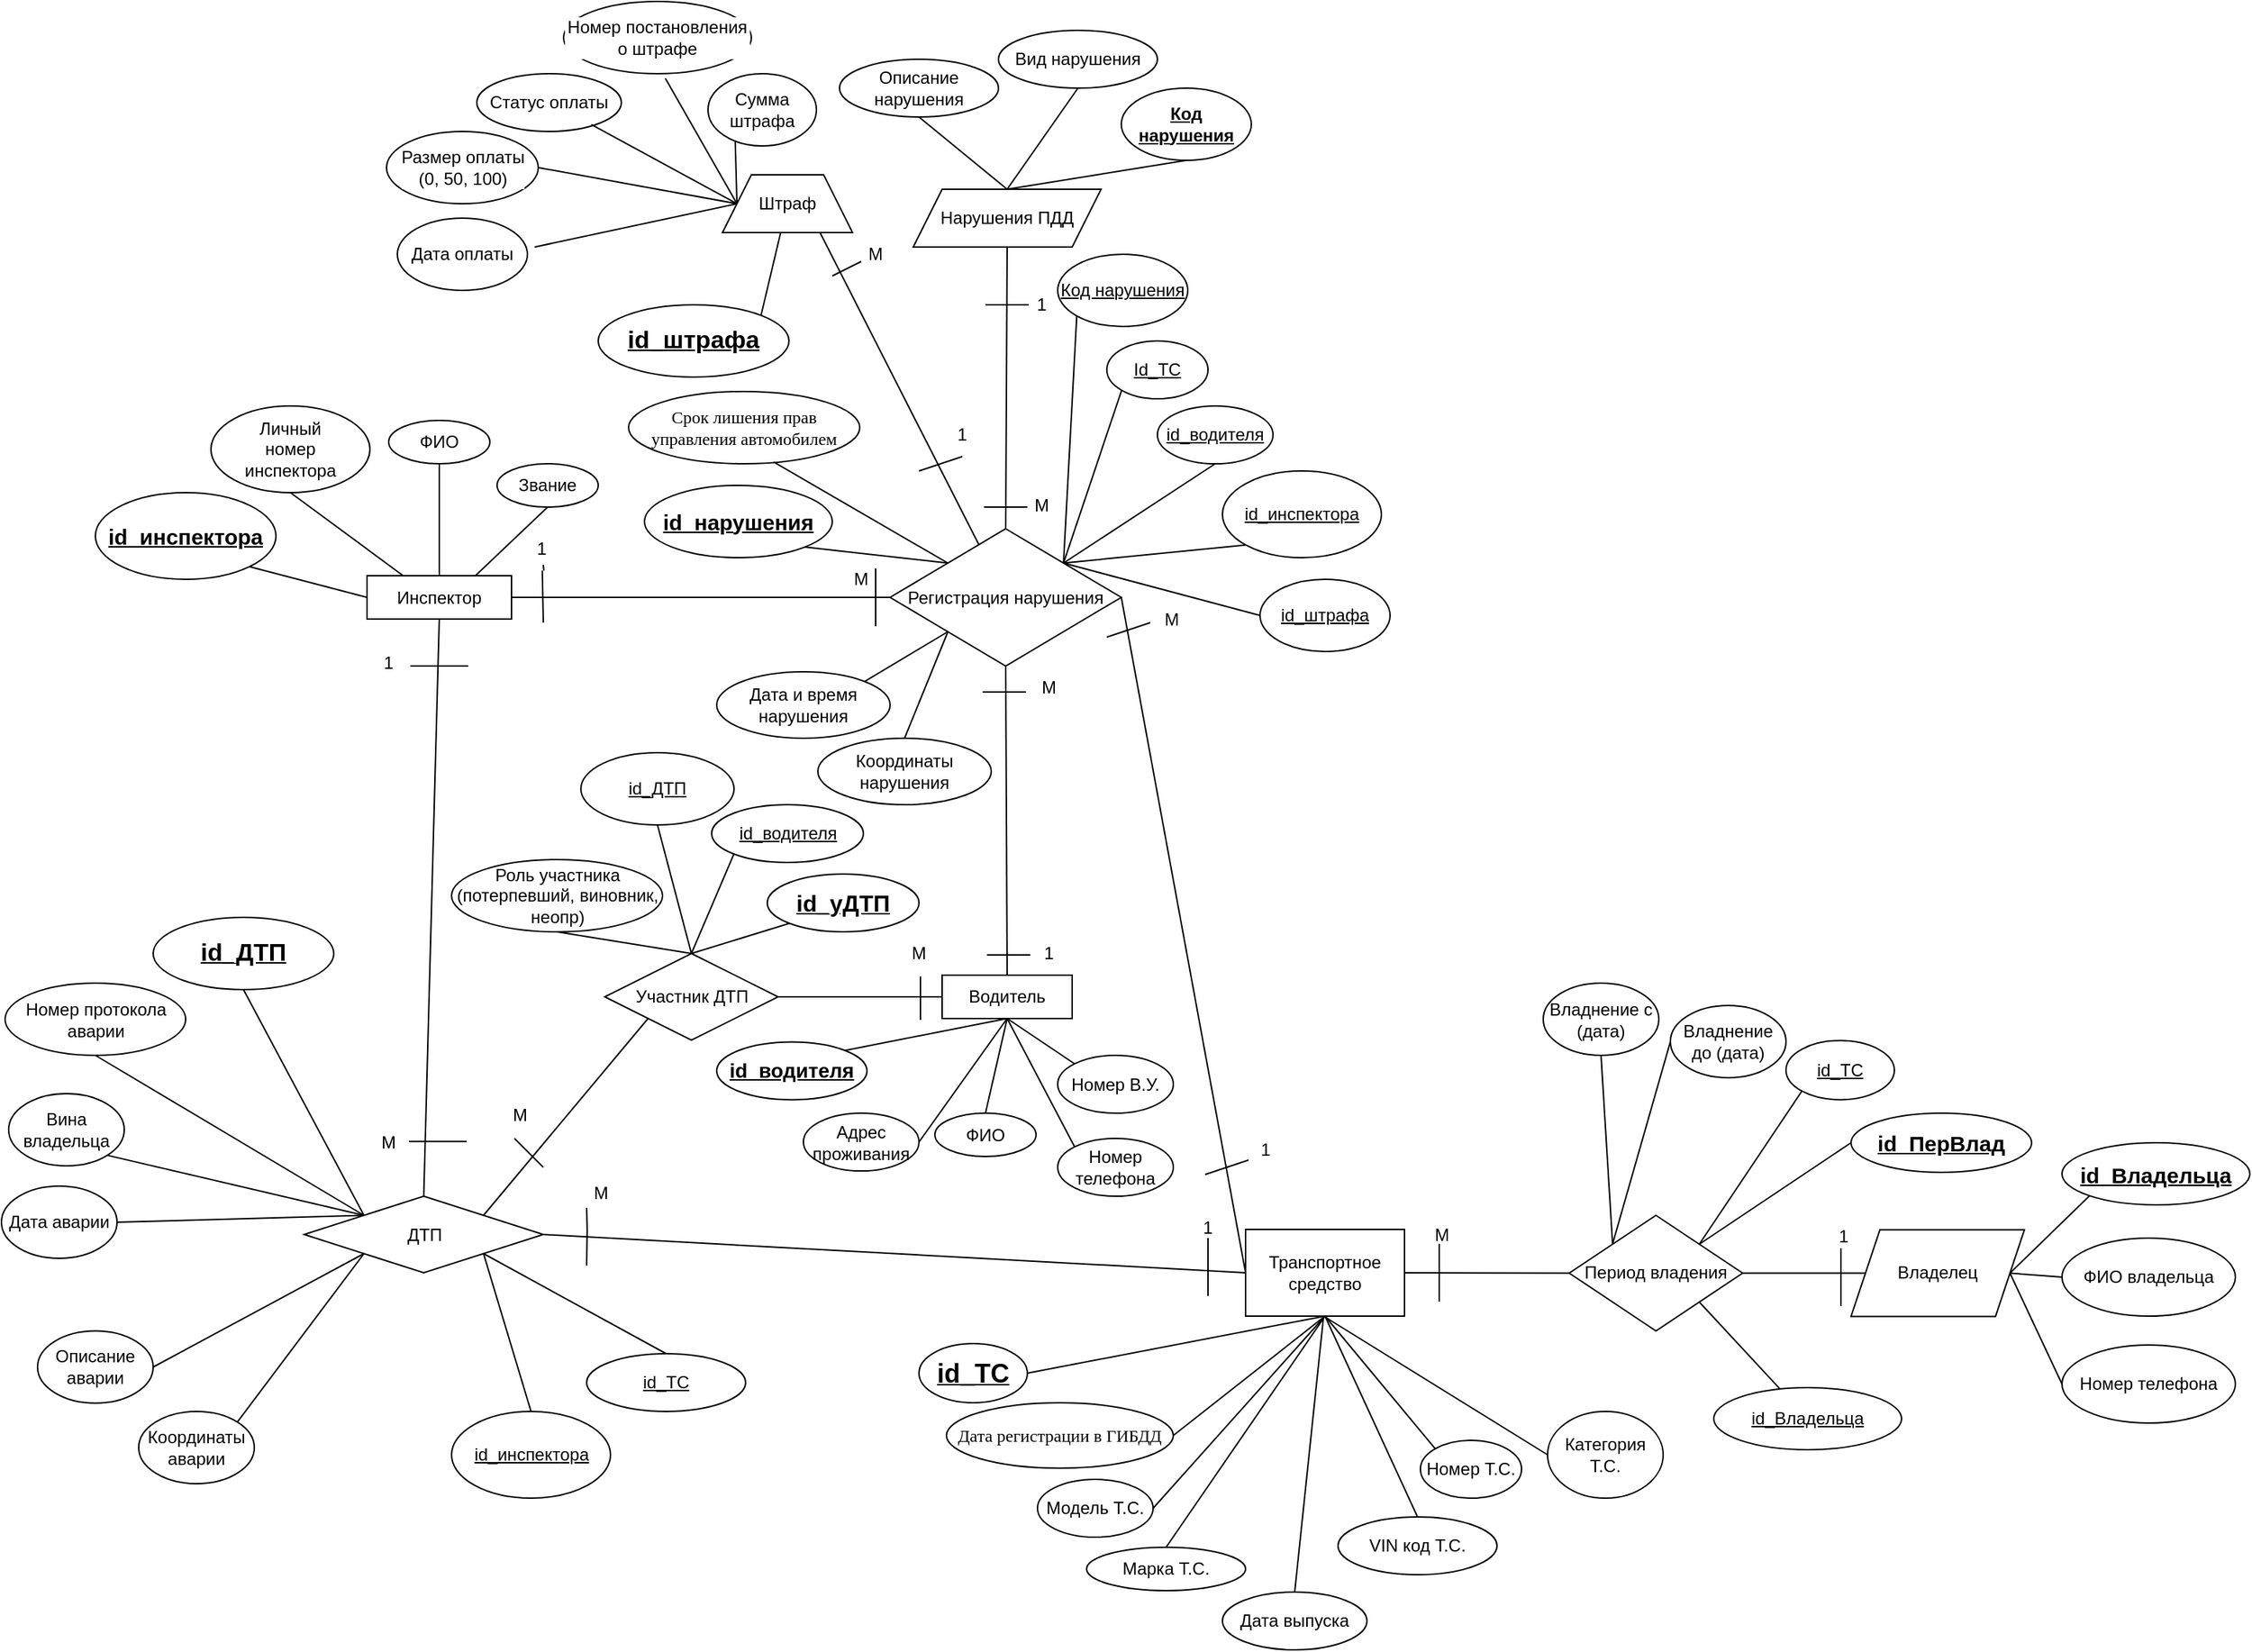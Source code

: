 <mxfile version="24.8.3">
  <diagram name="Страница — 1" id="uybRoan9pvtPxitQQdLI">
    <mxGraphModel dx="2293" dy="2007" grid="1" gridSize="10" guides="1" tooltips="1" connect="1" arrows="0" fold="1" page="1" pageScale="1" pageWidth="827" pageHeight="1169" math="0" shadow="0">
      <root>
        <mxCell id="0" />
        <mxCell id="1" parent="0" />
        <mxCell id="2xZ_PK04om7FWo83Txfk-1" value="Инспектор" style="rounded=0;whiteSpace=wrap;html=1;" parent="1" vertex="1">
          <mxGeometry x="-442" y="127.5" width="100" height="30" as="geometry" />
        </mxCell>
        <mxCell id="2xZ_PK04om7FWo83Txfk-3" value="Водитель" style="rounded=0;whiteSpace=wrap;html=1;" parent="1" vertex="1">
          <mxGeometry x="-44" y="404" width="90" height="30" as="geometry" />
        </mxCell>
        <mxCell id="2xZ_PK04om7FWo83Txfk-4" value="ФИО" style="ellipse;whiteSpace=wrap;html=1;" parent="1" vertex="1">
          <mxGeometry x="-49" y="499.5" width="70" height="30" as="geometry" />
        </mxCell>
        <mxCell id="2xZ_PK04om7FWo83Txfk-9" value="" style="endArrow=none;html=1;rounded=0;exitX=0.5;exitY=1;exitDx=0;exitDy=0;entryX=0.5;entryY=0;entryDx=0;entryDy=0;" parent="1" source="2xZ_PK04om7FWo83Txfk-3" target="2xZ_PK04om7FWo83Txfk-4" edge="1">
          <mxGeometry width="50" height="50" relative="1" as="geometry">
            <mxPoint x="326" y="796.5" as="sourcePoint" />
            <mxPoint x="-14" y="564" as="targetPoint" />
          </mxGeometry>
        </mxCell>
        <mxCell id="2xZ_PK04om7FWo83Txfk-10" value="Номер В.У." style="ellipse;whiteSpace=wrap;html=1;fontStyle=0" parent="1" vertex="1">
          <mxGeometry x="36" y="459.5" width="80" height="40" as="geometry" />
        </mxCell>
        <mxCell id="2xZ_PK04om7FWo83Txfk-11" value="" style="endArrow=none;html=1;rounded=0;entryX=0;entryY=0;entryDx=0;entryDy=0;" parent="1" target="2xZ_PK04om7FWo83Txfk-10" edge="1">
          <mxGeometry width="50" height="50" relative="1" as="geometry">
            <mxPoint x="1" y="434" as="sourcePoint" />
            <mxPoint x="396" y="766.5" as="targetPoint" />
          </mxGeometry>
        </mxCell>
        <mxCell id="2xZ_PK04om7FWo83Txfk-12" value="Номер телефона" style="ellipse;whiteSpace=wrap;html=1;" parent="1" vertex="1">
          <mxGeometry x="36" y="517" width="80" height="40" as="geometry" />
        </mxCell>
        <mxCell id="2xZ_PK04om7FWo83Txfk-13" value="" style="endArrow=none;html=1;rounded=0;entryX=0;entryY=0;entryDx=0;entryDy=0;exitX=0.5;exitY=1;exitDx=0;exitDy=0;" parent="1" source="2xZ_PK04om7FWo83Txfk-3" target="2xZ_PK04om7FWo83Txfk-12" edge="1">
          <mxGeometry width="50" height="50" relative="1" as="geometry">
            <mxPoint x="346" y="816.5" as="sourcePoint" />
            <mxPoint x="396" y="766.5" as="targetPoint" />
          </mxGeometry>
        </mxCell>
        <mxCell id="2xZ_PK04om7FWo83Txfk-15" value="Адрес проживания" style="ellipse;whiteSpace=wrap;html=1;" parent="1" vertex="1">
          <mxGeometry x="-140" y="499.5" width="80" height="40" as="geometry" />
        </mxCell>
        <mxCell id="2xZ_PK04om7FWo83Txfk-17" value="" style="endArrow=none;html=1;rounded=0;exitX=1;exitY=0.5;exitDx=0;exitDy=0;entryX=0.5;entryY=1;entryDx=0;entryDy=0;" parent="1" source="2xZ_PK04om7FWo83Txfk-15" target="2xZ_PK04om7FWo83Txfk-3" edge="1">
          <mxGeometry width="50" height="50" relative="1" as="geometry">
            <mxPoint x="216" y="686.5" as="sourcePoint" />
            <mxPoint x="256" y="636.5" as="targetPoint" />
          </mxGeometry>
        </mxCell>
        <mxCell id="2xZ_PK04om7FWo83Txfk-18" value="Нарушения ПДД" style="shape=parallelogram;perimeter=parallelogramPerimeter;whiteSpace=wrap;html=1;fixedSize=1;" parent="1" vertex="1">
          <mxGeometry x="-64" y="-140" width="130" height="40" as="geometry" />
        </mxCell>
        <mxCell id="2xZ_PK04om7FWo83Txfk-20" value="&lt;span&gt;Личный&lt;/span&gt;&lt;div&gt;&lt;span&gt;номер&lt;/span&gt;&lt;/div&gt;&lt;div&gt;&lt;span&gt;инспектора&lt;/span&gt;&lt;/div&gt;" style="ellipse;whiteSpace=wrap;html=1;fontStyle=0" parent="1" vertex="1">
          <mxGeometry x="-550" y="10" width="110" height="60" as="geometry" />
        </mxCell>
        <mxCell id="2xZ_PK04om7FWo83Txfk-21" value="" style="endArrow=none;html=1;rounded=0;entryX=0.5;entryY=1;entryDx=0;entryDy=0;exitX=0.25;exitY=0;exitDx=0;exitDy=0;" parent="1" source="2xZ_PK04om7FWo83Txfk-1" target="2xZ_PK04om7FWo83Txfk-20" edge="1">
          <mxGeometry width="50" height="50" relative="1" as="geometry">
            <mxPoint x="-1032" y="140" as="sourcePoint" />
            <mxPoint x="-982" y="90" as="targetPoint" />
          </mxGeometry>
        </mxCell>
        <mxCell id="2xZ_PK04om7FWo83Txfk-24" value="Транспортное&lt;div&gt;средство&lt;/div&gt;" style="rounded=0;whiteSpace=wrap;html=1;" parent="1" vertex="1">
          <mxGeometry x="166" y="580" width="110" height="60" as="geometry" />
        </mxCell>
        <mxCell id="2xZ_PK04om7FWo83Txfk-30" value="Номер Т.С." style="ellipse;whiteSpace=wrap;html=1;fontStyle=0" parent="1" vertex="1">
          <mxGeometry x="287" y="726" width="70" height="40" as="geometry" />
        </mxCell>
        <mxCell id="2xZ_PK04om7FWo83Txfk-32" value="Модель Т.С." style="ellipse;whiteSpace=wrap;html=1;" parent="1" vertex="1">
          <mxGeometry x="22" y="753" width="80" height="40" as="geometry" />
        </mxCell>
        <mxCell id="2xZ_PK04om7FWo83Txfk-34" value="" style="endArrow=none;html=1;rounded=0;exitX=0.5;exitY=1;exitDx=0;exitDy=0;entryX=0;entryY=0;entryDx=0;entryDy=0;" parent="1" source="2xZ_PK04om7FWo83Txfk-24" target="2xZ_PK04om7FWo83Txfk-30" edge="1">
          <mxGeometry width="50" height="50" relative="1" as="geometry">
            <mxPoint x="397" y="686" as="sourcePoint" />
            <mxPoint x="447" y="636" as="targetPoint" />
          </mxGeometry>
        </mxCell>
        <mxCell id="2xZ_PK04om7FWo83Txfk-41" value="Дата выпуска" style="ellipse;whiteSpace=wrap;html=1;" parent="1" vertex="1">
          <mxGeometry x="150" y="831" width="100" height="40" as="geometry" />
        </mxCell>
        <mxCell id="DVrpvTOk0jTV4oM5Se0g-2" value="&lt;div&gt;&lt;span id=&quot;docs-internal-guid-81faf70e-7fff-be24-3cce-21bf5d25a622&quot; style=&quot;background-color: initial;&quot;&gt;&lt;span style=&quot;font-family: &amp;quot;Times New Roman&amp;quot;, serif; background-color: transparent; font-variant-numeric: normal; font-variant-east-asian: normal; font-variant-alternates: normal; font-variant-position: normal; vertical-align: baseline; white-space-collapse: preserve;&quot;&gt;Дата регистрации в ГИБДД&lt;/span&gt;&lt;/span&gt;&lt;br&gt;&lt;/div&gt;" style="ellipse;whiteSpace=wrap;html=1;fontColor=#000000;fontSize=12;verticalAlign=middle;align=center;" parent="1" vertex="1">
          <mxGeometry x="-41" y="700" width="157" height="45.25" as="geometry" />
        </mxCell>
        <mxCell id="DVrpvTOk0jTV4oM5Se0g-3" value="" style="endArrow=none;html=1;rounded=0;exitX=1;exitY=0.5;exitDx=0;exitDy=0;entryX=0.5;entryY=1;entryDx=0;entryDy=0;" parent="1" source="DVrpvTOk0jTV4oM5Se0g-2" target="2xZ_PK04om7FWo83Txfk-24" edge="1">
          <mxGeometry width="50" height="50" relative="1" as="geometry">
            <mxPoint x="127" y="701" as="sourcePoint" />
            <mxPoint x="317" y="646" as="targetPoint" />
            <Array as="points" />
          </mxGeometry>
        </mxCell>
        <mxCell id="DVrpvTOk0jTV4oM5Se0g-5" value="&lt;b style=&quot;font-weight: normal; font-size: 12px;&quot; id=&quot;docs-internal-guid-deb80641-7fff-4cc3-0323-eca9b664dfb7&quot;&gt;&lt;span style=&quot;font-size: 12px; font-family: &amp;quot;Times New Roman&amp;quot;, serif; background-color: transparent; font-weight: 400; font-style: normal; font-variant: normal; text-decoration: none; vertical-align: baseline; white-space: pre-wrap;&quot;&gt;Срок лишения прав управления автомобилем&lt;/span&gt;&lt;/b&gt;" style="ellipse;whiteSpace=wrap;html=1;fontColor=default;verticalAlign=middle;fontSize=12;" parent="1" vertex="1">
          <mxGeometry x="-261" width="160" height="50" as="geometry" />
        </mxCell>
        <mxCell id="DVrpvTOk0jTV4oM5Se0g-6" value="" style="endArrow=none;html=1;rounded=0;exitX=0;exitY=0;exitDx=0;exitDy=0;entryX=0.628;entryY=0.977;entryDx=0;entryDy=0;entryPerimeter=0;" parent="1" source="DVrpvTOk0jTV4oM5Se0g-7" target="DVrpvTOk0jTV4oM5Se0g-5" edge="1">
          <mxGeometry width="50" height="50" relative="1" as="geometry">
            <mxPoint x="270" y="180" as="sourcePoint" />
            <mxPoint x="320" y="130" as="targetPoint" />
          </mxGeometry>
        </mxCell>
        <mxCell id="DVrpvTOk0jTV4oM5Se0g-7" value="Регистрация нарушения" style="rhombus;whiteSpace=wrap;html=1;" parent="1" vertex="1">
          <mxGeometry x="-80" y="95" width="160" height="95" as="geometry" />
        </mxCell>
        <mxCell id="DVrpvTOk0jTV4oM5Se0g-9" value="" style="endArrow=none;html=1;rounded=0;entryX=0;entryY=0.5;entryDx=0;entryDy=0;" parent="1" target="DVrpvTOk0jTV4oM5Se0g-10" edge="1">
          <mxGeometry width="50" height="50" relative="1" as="geometry">
            <mxPoint x="220" y="640" as="sourcePoint" />
            <mxPoint x="347.692" y="700.446" as="targetPoint" />
          </mxGeometry>
        </mxCell>
        <mxCell id="DVrpvTOk0jTV4oM5Se0g-10" value="Категория Т.С." style="ellipse;whiteSpace=wrap;html=1;" parent="1" vertex="1">
          <mxGeometry x="375" y="706" width="80" height="60" as="geometry" />
        </mxCell>
        <mxCell id="DVrpvTOk0jTV4oM5Se0g-13" value="VIN код Т.С." style="ellipse;whiteSpace=wrap;html=1;fontStyle=0" parent="1" vertex="1">
          <mxGeometry x="230" y="779" width="110" height="40" as="geometry" />
        </mxCell>
        <mxCell id="DVrpvTOk0jTV4oM5Se0g-15" value="Марка Т.С." style="ellipse;whiteSpace=wrap;html=1;" parent="1" vertex="1">
          <mxGeometry x="56" y="800" width="110" height="30" as="geometry" />
        </mxCell>
        <mxCell id="DVrpvTOk0jTV4oM5Se0g-18" value="" style="endArrow=none;html=1;rounded=0;exitX=0.5;exitY=0;exitDx=0;exitDy=0;entryX=0.5;entryY=1;entryDx=0;entryDy=0;" parent="1" source="DVrpvTOk0jTV4oM5Se0g-13" target="2xZ_PK04om7FWo83Txfk-24" edge="1">
          <mxGeometry width="50" height="50" relative="1" as="geometry">
            <mxPoint x="307" y="856" as="sourcePoint" />
            <mxPoint x="357" y="806" as="targetPoint" />
          </mxGeometry>
        </mxCell>
        <mxCell id="DVrpvTOk0jTV4oM5Se0g-21" value="Код нарушения" style="ellipse;whiteSpace=wrap;html=1;fontStyle=5" parent="1" vertex="1">
          <mxGeometry x="80" y="-210" width="90" height="50" as="geometry" />
        </mxCell>
        <mxCell id="DVrpvTOk0jTV4oM5Se0g-22" value="Вид нарушения" style="ellipse;whiteSpace=wrap;html=1;" parent="1" vertex="1">
          <mxGeometry x="-5" y="-250" width="110" height="40" as="geometry" />
        </mxCell>
        <mxCell id="DVrpvTOk0jTV4oM5Se0g-23" value="" style="endArrow=none;html=1;rounded=0;exitX=0.5;exitY=0;exitDx=0;exitDy=0;entryX=0.5;entryY=1;entryDx=0;entryDy=0;" parent="1" source="2xZ_PK04om7FWo83Txfk-18" target="DVrpvTOk0jTV4oM5Se0g-22" edge="1">
          <mxGeometry width="50" height="50" relative="1" as="geometry">
            <mxPoint x="-130" y="140" as="sourcePoint" />
            <mxPoint x="-80" y="90" as="targetPoint" />
          </mxGeometry>
        </mxCell>
        <mxCell id="DVrpvTOk0jTV4oM5Se0g-24" value="" style="endArrow=none;html=1;rounded=0;exitX=0.5;exitY=1;exitDx=0;exitDy=0;entryX=0.5;entryY=0;entryDx=0;entryDy=0;" parent="1" source="DVrpvTOk0jTV4oM5Se0g-21" target="2xZ_PK04om7FWo83Txfk-18" edge="1">
          <mxGeometry width="50" height="50" relative="1" as="geometry">
            <mxPoint x="-130" y="140" as="sourcePoint" />
            <mxPoint x="-80" y="90" as="targetPoint" />
          </mxGeometry>
        </mxCell>
        <mxCell id="DVrpvTOk0jTV4oM5Se0g-27" value="&lt;span&gt;Дата и время нарушения&lt;/span&gt;" style="ellipse;whiteSpace=wrap;html=1;fontStyle=0" parent="1" vertex="1">
          <mxGeometry x="-200" y="194" width="120" height="46" as="geometry" />
        </mxCell>
        <mxCell id="DVrpvTOk0jTV4oM5Se0g-28" value="" style="endArrow=none;html=1;rounded=0;exitX=1;exitY=0;exitDx=0;exitDy=0;entryX=0;entryY=1;entryDx=0;entryDy=0;" parent="1" source="DVrpvTOk0jTV4oM5Se0g-27" target="DVrpvTOk0jTV4oM5Se0g-7" edge="1">
          <mxGeometry width="50" height="50" relative="1" as="geometry">
            <mxPoint x="10" y="200" as="sourcePoint" />
            <mxPoint x="60" y="150" as="targetPoint" />
          </mxGeometry>
        </mxCell>
        <mxCell id="DVrpvTOk0jTV4oM5Se0g-29" value="Координаты нарушения" style="ellipse;whiteSpace=wrap;html=1;" parent="1" vertex="1">
          <mxGeometry x="-130" y="240" width="120" height="46" as="geometry" />
        </mxCell>
        <mxCell id="DVrpvTOk0jTV4oM5Se0g-30" value="" style="endArrow=none;html=1;rounded=0;exitX=0.5;exitY=0;exitDx=0;exitDy=0;entryX=0;entryY=1;entryDx=0;entryDy=0;" parent="1" source="DVrpvTOk0jTV4oM5Se0g-29" target="DVrpvTOk0jTV4oM5Se0g-7" edge="1">
          <mxGeometry width="50" height="50" relative="1" as="geometry">
            <mxPoint x="10" y="210" as="sourcePoint" />
            <mxPoint x="60" y="160" as="targetPoint" />
          </mxGeometry>
        </mxCell>
        <mxCell id="DVrpvTOk0jTV4oM5Se0g-31" value="id_водителя" style="ellipse;whiteSpace=wrap;html=1;fontStyle=4" parent="1" vertex="1">
          <mxGeometry x="105" y="10" width="80" height="40" as="geometry" />
        </mxCell>
        <mxCell id="DVrpvTOk0jTV4oM5Se0g-32" value="" style="endArrow=none;html=1;rounded=0;entryX=0.5;entryY=1;entryDx=0;entryDy=0;exitX=1;exitY=0;exitDx=0;exitDy=0;" parent="1" source="DVrpvTOk0jTV4oM5Se0g-7" target="DVrpvTOk0jTV4oM5Se0g-31" edge="1">
          <mxGeometry width="50" height="50" relative="1" as="geometry">
            <mxPoint y="190" as="sourcePoint" />
            <mxPoint x="50" y="140" as="targetPoint" />
          </mxGeometry>
        </mxCell>
        <mxCell id="DVrpvTOk0jTV4oM5Se0g-33" value="id_нарушения" style="ellipse;whiteSpace=wrap;html=1;fontStyle=5;horizontal=1;strokeColor=default;fontSize=15;" parent="1" vertex="1">
          <mxGeometry x="-250" y="65" width="130" height="50" as="geometry" />
        </mxCell>
        <mxCell id="DVrpvTOk0jTV4oM5Se0g-34" value="" style="endArrow=none;html=1;rounded=0;exitX=1;exitY=1;exitDx=0;exitDy=0;entryX=0;entryY=0;entryDx=0;entryDy=0;" parent="1" source="DVrpvTOk0jTV4oM5Se0g-33" target="DVrpvTOk0jTV4oM5Se0g-7" edge="1">
          <mxGeometry width="50" height="50" relative="1" as="geometry">
            <mxPoint x="-100" y="180" as="sourcePoint" />
            <mxPoint x="-50" y="130" as="targetPoint" />
          </mxGeometry>
        </mxCell>
        <mxCell id="DVrpvTOk0jTV4oM5Se0g-36" value="" style="endArrow=none;html=1;rounded=0;entryX=0.5;entryY=1;entryDx=0;entryDy=0;exitX=0.5;exitY=0;exitDx=0;exitDy=0;" parent="1" source="DVrpvTOk0jTV4oM5Se0g-7" target="2xZ_PK04om7FWo83Txfk-18" edge="1">
          <mxGeometry width="50" height="50" relative="1" as="geometry">
            <mxPoint x="70" y="20" as="sourcePoint" />
            <mxPoint y="-130" as="targetPoint" />
          </mxGeometry>
        </mxCell>
        <mxCell id="DVrpvTOk0jTV4oM5Se0g-37" value="Размер оплаты&lt;div&gt;(0, 50, 100)&lt;/div&gt;" style="ellipse;whiteSpace=wrap;html=1;labelBackgroundColor=#FFFFFF;" parent="1" vertex="1">
          <mxGeometry x="-428.5" y="-180" width="105" height="50" as="geometry" />
        </mxCell>
        <mxCell id="DVrpvTOk0jTV4oM5Se0g-39" value="Статус оплаты" style="ellipse;whiteSpace=wrap;html=1;labelBackgroundColor=#FFFFFF;" parent="1" vertex="1">
          <mxGeometry x="-366" y="-220" width="100" height="40" as="geometry" />
        </mxCell>
        <mxCell id="DVrpvTOk0jTV4oM5Se0g-41" value="Дата оплаты" style="ellipse;whiteSpace=wrap;html=1;fontStyle=0;labelBackgroundColor=#FFFFFF;" parent="1" vertex="1">
          <mxGeometry x="-421" y="-120" width="90" height="50" as="geometry" />
        </mxCell>
        <mxCell id="DVrpvTOk0jTV4oM5Se0g-43" value="Номер постановления о штрафе" style="ellipse;whiteSpace=wrap;html=1;fontStyle=0;labelBackgroundColor=#FFFFFF;" parent="1" vertex="1">
          <mxGeometry x="-306" y="-270" width="130" height="50" as="geometry" />
        </mxCell>
        <mxCell id="DVrpvTOk0jTV4oM5Se0g-53" value="&lt;u&gt;id_инспектора&lt;/u&gt;" style="ellipse;whiteSpace=wrap;html=1;" parent="1" vertex="1">
          <mxGeometry x="150" y="55" width="110" height="60" as="geometry" />
        </mxCell>
        <mxCell id="DVrpvTOk0jTV4oM5Se0g-54" value="" style="endArrow=none;html=1;rounded=0;entryX=0;entryY=1;entryDx=0;entryDy=0;exitX=1;exitY=0;exitDx=0;exitDy=0;" parent="1" source="DVrpvTOk0jTV4oM5Se0g-7" target="DVrpvTOk0jTV4oM5Se0g-53" edge="1">
          <mxGeometry width="50" height="50" relative="1" as="geometry">
            <mxPoint x="-70" y="190" as="sourcePoint" />
            <mxPoint x="-20" y="140" as="targetPoint" />
          </mxGeometry>
        </mxCell>
        <mxCell id="DVrpvTOk0jTV4oM5Se0g-55" value="Id_ТС" style="ellipse;whiteSpace=wrap;html=1;fontStyle=4" parent="1" vertex="1">
          <mxGeometry x="70" y="-35" width="70" height="40" as="geometry" />
        </mxCell>
        <mxCell id="DVrpvTOk0jTV4oM5Se0g-56" value="" style="endArrow=none;html=1;rounded=0;entryX=0;entryY=1;entryDx=0;entryDy=0;exitX=1;exitY=0;exitDx=0;exitDy=0;" parent="1" source="DVrpvTOk0jTV4oM5Se0g-7" target="DVrpvTOk0jTV4oM5Se0g-55" edge="1">
          <mxGeometry width="50" height="50" relative="1" as="geometry">
            <mxPoint x="40" y="120" as="sourcePoint" />
            <mxPoint x="90" y="110" as="targetPoint" />
          </mxGeometry>
        </mxCell>
        <mxCell id="DVrpvTOk0jTV4oM5Se0g-57" value="" style="endArrow=none;html=1;rounded=0;exitX=1;exitY=0.5;exitDx=0;exitDy=0;entryX=0;entryY=0.5;entryDx=0;entryDy=0;" parent="1" source="2xZ_PK04om7FWo83Txfk-1" target="DVrpvTOk0jTV4oM5Se0g-7" edge="1">
          <mxGeometry width="50" height="50" relative="1" as="geometry">
            <mxPoint x="40" y="160" as="sourcePoint" />
            <mxPoint x="90" y="110" as="targetPoint" />
          </mxGeometry>
        </mxCell>
        <mxCell id="DVrpvTOk0jTV4oM5Se0g-58" value="ФИО" style="ellipse;whiteSpace=wrap;html=1;" parent="1" vertex="1">
          <mxGeometry x="-427" y="20" width="70" height="30" as="geometry" />
        </mxCell>
        <mxCell id="DVrpvTOk0jTV4oM5Se0g-59" value="Звание" style="ellipse;whiteSpace=wrap;html=1;" parent="1" vertex="1">
          <mxGeometry x="-352" y="50" width="70" height="30" as="geometry" />
        </mxCell>
        <mxCell id="DVrpvTOk0jTV4oM5Se0g-60" value="" style="endArrow=none;html=1;rounded=0;exitX=0.5;exitY=0;exitDx=0;exitDy=0;entryX=0.5;entryY=1;entryDx=0;entryDy=0;" parent="1" source="2xZ_PK04om7FWo83Txfk-1" target="DVrpvTOk0jTV4oM5Se0g-58" edge="1">
          <mxGeometry width="50" height="50" relative="1" as="geometry">
            <mxPoint x="-162" y="150" as="sourcePoint" />
            <mxPoint x="-112" y="100" as="targetPoint" />
          </mxGeometry>
        </mxCell>
        <mxCell id="DVrpvTOk0jTV4oM5Se0g-61" value="" style="endArrow=none;html=1;rounded=0;exitX=0.75;exitY=0;exitDx=0;exitDy=0;entryX=0.5;entryY=1;entryDx=0;entryDy=0;" parent="1" source="2xZ_PK04om7FWo83Txfk-1" target="DVrpvTOk0jTV4oM5Se0g-59" edge="1">
          <mxGeometry width="50" height="50" relative="1" as="geometry">
            <mxPoint x="-162" y="150" as="sourcePoint" />
            <mxPoint x="-112" y="100" as="targetPoint" />
          </mxGeometry>
        </mxCell>
        <mxCell id="DVrpvTOk0jTV4oM5Se0g-62" value="Штраф" style="shape=trapezoid;perimeter=trapezoidPerimeter;whiteSpace=wrap;html=1;fixedSize=1;labelBackgroundColor=#FFFFFF;" parent="1" vertex="1">
          <mxGeometry x="-196" y="-150" width="90" height="40" as="geometry" />
        </mxCell>
        <mxCell id="DVrpvTOk0jTV4oM5Se0g-71" value="" style="endArrow=none;html=1;rounded=0;exitX=1;exitY=0.5;exitDx=0;exitDy=0;entryX=0;entryY=0.5;entryDx=0;entryDy=0;" parent="1" source="2xZ_PK04om7FWo83Txfk-24" target="QKv4T_avrwwknt7Am-L7-1" edge="1">
          <mxGeometry width="50" height="50" relative="1" as="geometry">
            <mxPoint x="-33" y="697" as="sourcePoint" />
            <mxPoint x="340" y="610" as="targetPoint" />
          </mxGeometry>
        </mxCell>
        <mxCell id="DVrpvTOk0jTV4oM5Se0g-72" value="Владелец" style="shape=parallelogram;perimeter=parallelogramPerimeter;whiteSpace=wrap;html=1;fixedSize=1;" parent="1" vertex="1">
          <mxGeometry x="585" y="580.25" width="120" height="60" as="geometry" />
        </mxCell>
        <mxCell id="DVrpvTOk0jTV4oM5Se0g-73" value="" style="endArrow=none;html=1;rounded=0;exitX=1;exitY=0.5;exitDx=0;exitDy=0;entryX=0;entryY=0.5;entryDx=0;entryDy=0;" parent="1" source="DVrpvTOk0jTV4oM5Se0g-7" target="2xZ_PK04om7FWo83Txfk-24" edge="1">
          <mxGeometry width="50" height="50" relative="1" as="geometry">
            <mxPoint x="340" y="230" as="sourcePoint" />
            <mxPoint x="390" y="180" as="targetPoint" />
          </mxGeometry>
        </mxCell>
        <mxCell id="DVrpvTOk0jTV4oM5Se0g-75" value="Сумма штрафа" style="ellipse;whiteSpace=wrap;html=1;" parent="1" vertex="1">
          <mxGeometry x="-206" y="-220" width="75" height="50" as="geometry" />
        </mxCell>
        <mxCell id="DVrpvTOk0jTV4oM5Se0g-83" value="ДТП" style="rhombus;whiteSpace=wrap;html=1;" parent="1" vertex="1">
          <mxGeometry x="-485.5" y="557" width="165.5" height="53" as="geometry" />
        </mxCell>
        <mxCell id="DVrpvTOk0jTV4oM5Se0g-84" value="Координаты аварии" style="ellipse;whiteSpace=wrap;html=1;" parent="1" vertex="1">
          <mxGeometry x="-600" y="706" width="80" height="50" as="geometry" />
        </mxCell>
        <mxCell id="DVrpvTOk0jTV4oM5Se0g-85" value="Дата аварии" style="ellipse;whiteSpace=wrap;html=1;" parent="1" vertex="1">
          <mxGeometry x="-695" y="550" width="80" height="50" as="geometry" />
        </mxCell>
        <mxCell id="DVrpvTOk0jTV4oM5Se0g-86" value="Вина владельца" style="ellipse;whiteSpace=wrap;html=1;" parent="1" vertex="1">
          <mxGeometry x="-690" y="486" width="80" height="50" as="geometry" />
        </mxCell>
        <mxCell id="DVrpvTOk0jTV4oM5Se0g-88" value="Описание аварии" style="ellipse;whiteSpace=wrap;html=1;" parent="1" vertex="1">
          <mxGeometry x="-670" y="650.25" width="80" height="50" as="geometry" />
        </mxCell>
        <mxCell id="DVrpvTOk0jTV4oM5Se0g-92" value="" style="endArrow=none;html=1;rounded=0;exitX=0.5;exitY=1;exitDx=0;exitDy=0;entryX=0.5;entryY=0;entryDx=0;entryDy=0;" parent="1" source="DVrpvTOk0jTV4oM5Se0g-7" target="2xZ_PK04om7FWo83Txfk-3" edge="1">
          <mxGeometry width="50" height="50" relative="1" as="geometry">
            <mxPoint y="170" as="sourcePoint" />
            <mxPoint y="310" as="targetPoint" />
          </mxGeometry>
        </mxCell>
        <mxCell id="DVrpvTOk0jTV4oM5Se0g-93" value="" style="endArrow=none;html=1;rounded=0;exitX=0.75;exitY=1;exitDx=0;exitDy=0;" parent="1" source="DVrpvTOk0jTV4oM5Se0g-62" target="DVrpvTOk0jTV4oM5Se0g-7" edge="1">
          <mxGeometry width="50" height="50" relative="1" as="geometry">
            <mxPoint x="-130" y="-60" as="sourcePoint" />
            <mxPoint x="-80" y="-110" as="targetPoint" />
          </mxGeometry>
        </mxCell>
        <mxCell id="DVrpvTOk0jTV4oM5Se0g-95" value="" style="endArrow=none;html=1;rounded=0;entryX=0.542;entryY=1.064;entryDx=0;entryDy=0;entryPerimeter=0;" parent="1" target="DVrpvTOk0jTV4oM5Se0g-43" edge="1">
          <mxGeometry width="50" height="50" relative="1" as="geometry">
            <mxPoint x="-186" y="-130" as="sourcePoint" />
            <mxPoint x="-76" y="-40" as="targetPoint" />
          </mxGeometry>
        </mxCell>
        <mxCell id="DVrpvTOk0jTV4oM5Se0g-96" value="" style="endArrow=none;html=1;rounded=0;entryX=1;entryY=0.5;entryDx=0;entryDy=0;" parent="1" target="DVrpvTOk0jTV4oM5Se0g-37" edge="1">
          <mxGeometry width="50" height="50" relative="1" as="geometry">
            <mxPoint x="-186" y="-130" as="sourcePoint" />
            <mxPoint x="-226" y="-207" as="targetPoint" />
          </mxGeometry>
        </mxCell>
        <mxCell id="DVrpvTOk0jTV4oM5Se0g-97" value="" style="endArrow=none;html=1;rounded=0;entryX=0.792;entryY=0.88;entryDx=0;entryDy=0;entryPerimeter=0;" parent="1" target="DVrpvTOk0jTV4oM5Se0g-39" edge="1">
          <mxGeometry width="50" height="50" relative="1" as="geometry">
            <mxPoint x="-186" y="-130" as="sourcePoint" />
            <mxPoint x="-314" y="-145" as="targetPoint" />
          </mxGeometry>
        </mxCell>
        <mxCell id="DVrpvTOk0jTV4oM5Se0g-98" value="" style="endArrow=none;html=1;rounded=0;exitX=0;exitY=0.5;exitDx=0;exitDy=0;" parent="1" source="DVrpvTOk0jTV4oM5Se0g-62" edge="1">
          <mxGeometry width="50" height="50" relative="1" as="geometry">
            <mxPoint x="-224" y="-133" as="sourcePoint" />
            <mxPoint x="-326" y="-100" as="targetPoint" />
          </mxGeometry>
        </mxCell>
        <mxCell id="DVrpvTOk0jTV4oM5Se0g-100" value="" style="endArrow=none;html=1;rounded=0;entryX=0.251;entryY=0.935;entryDx=0;entryDy=0;exitX=0;exitY=0.5;exitDx=0;exitDy=0;entryPerimeter=0;" parent="1" source="DVrpvTOk0jTV4oM5Se0g-62" target="DVrpvTOk0jTV4oM5Se0g-75" edge="1">
          <mxGeometry width="50" height="50" relative="1" as="geometry">
            <mxPoint x="-146" y="-150" as="sourcePoint" />
            <mxPoint x="-226" y="-207" as="targetPoint" />
            <Array as="points">
              <mxPoint x="-186" y="-130" />
            </Array>
          </mxGeometry>
        </mxCell>
        <mxCell id="DVrpvTOk0jTV4oM5Se0g-109" value="" style="endArrow=none;html=1;rounded=0;entryX=0.5;entryY=1;entryDx=0;entryDy=0;exitX=0.5;exitY=0;exitDx=0;exitDy=0;" parent="1" source="DVrpvTOk0jTV4oM5Se0g-83" target="2xZ_PK04om7FWo83Txfk-1" edge="1">
          <mxGeometry width="50" height="50" relative="1" as="geometry">
            <mxPoint x="-260" y="410" as="sourcePoint" />
            <mxPoint x="-210" y="360" as="targetPoint" />
          </mxGeometry>
        </mxCell>
        <mxCell id="DVrpvTOk0jTV4oM5Se0g-110" value="" style="endArrow=none;html=1;rounded=0;entryX=0;entryY=0.5;entryDx=0;entryDy=0;exitX=1;exitY=0.5;exitDx=0;exitDy=0;" parent="1" source="DVrpvTOk0jTV4oM5Se0g-83" target="2xZ_PK04om7FWo83Txfk-24" edge="1">
          <mxGeometry width="50" height="50" relative="1" as="geometry">
            <mxPoint x="-260" y="410" as="sourcePoint" />
            <mxPoint x="-210" y="360" as="targetPoint" />
          </mxGeometry>
        </mxCell>
        <mxCell id="DVrpvTOk0jTV4oM5Se0g-111" value="&lt;u&gt;id_инспект&lt;/u&gt;&lt;u style=&quot;background-color: initial;&quot;&gt;ора&lt;/u&gt;" style="ellipse;whiteSpace=wrap;html=1;" parent="1" vertex="1">
          <mxGeometry x="-383.5" y="706" width="110" height="60" as="geometry" />
        </mxCell>
        <mxCell id="DVrpvTOk0jTV4oM5Se0g-112" value="id_ТС" style="ellipse;whiteSpace=wrap;html=1;fontStyle=4" parent="1" vertex="1">
          <mxGeometry x="-290" y="666" width="110" height="40" as="geometry" />
        </mxCell>
        <mxCell id="DVrpvTOk0jTV4oM5Se0g-113" value="" style="endArrow=none;html=1;rounded=0;entryX=0;entryY=0.5;entryDx=0;entryDy=0;exitX=1;exitY=0.5;exitDx=0;exitDy=0;" parent="1" source="DVrpvTOk0jTV4oM5Se0g-137" target="2xZ_PK04om7FWo83Txfk-3" edge="1">
          <mxGeometry width="50" height="50" relative="1" as="geometry">
            <mxPoint x="-180" y="610" as="sourcePoint" />
            <mxPoint x="-130" y="560" as="targetPoint" />
          </mxGeometry>
        </mxCell>
        <mxCell id="DVrpvTOk0jTV4oM5Se0g-115" value="" style="endArrow=none;html=1;rounded=0;exitX=1;exitY=1;exitDx=0;exitDy=0;entryX=0.5;entryY=0;entryDx=0;entryDy=0;" parent="1" source="DVrpvTOk0jTV4oM5Se0g-83" target="DVrpvTOk0jTV4oM5Se0g-112" edge="1">
          <mxGeometry width="50" height="50" relative="1" as="geometry">
            <mxPoint x="-270" y="620" as="sourcePoint" />
            <mxPoint x="-220" y="570" as="targetPoint" />
          </mxGeometry>
        </mxCell>
        <mxCell id="DVrpvTOk0jTV4oM5Se0g-116" value="" style="endArrow=none;html=1;rounded=0;exitX=1;exitY=1;exitDx=0;exitDy=0;entryX=0.5;entryY=0;entryDx=0;entryDy=0;" parent="1" source="DVrpvTOk0jTV4oM5Se0g-83" target="DVrpvTOk0jTV4oM5Se0g-111" edge="1">
          <mxGeometry width="50" height="50" relative="1" as="geometry">
            <mxPoint x="-270" y="620" as="sourcePoint" />
            <mxPoint x="-220" y="570" as="targetPoint" />
          </mxGeometry>
        </mxCell>
        <mxCell id="DVrpvTOk0jTV4oM5Se0g-118" value="" style="endArrow=none;html=1;rounded=0;entryX=0;entryY=1;entryDx=0;entryDy=0;exitX=1;exitY=0;exitDx=0;exitDy=0;" parent="1" source="DVrpvTOk0jTV4oM5Se0g-84" target="DVrpvTOk0jTV4oM5Se0g-83" edge="1">
          <mxGeometry width="50" height="50" relative="1" as="geometry">
            <mxPoint x="-270" y="620" as="sourcePoint" />
            <mxPoint x="-220" y="570" as="targetPoint" />
          </mxGeometry>
        </mxCell>
        <mxCell id="DVrpvTOk0jTV4oM5Se0g-119" value="" style="endArrow=none;html=1;rounded=0;exitX=0;exitY=1;exitDx=0;exitDy=0;entryX=1;entryY=0.5;entryDx=0;entryDy=0;" parent="1" source="DVrpvTOk0jTV4oM5Se0g-83" target="DVrpvTOk0jTV4oM5Se0g-88" edge="1">
          <mxGeometry width="50" height="50" relative="1" as="geometry">
            <mxPoint x="-270" y="620" as="sourcePoint" />
            <mxPoint x="-220" y="570" as="targetPoint" />
          </mxGeometry>
        </mxCell>
        <mxCell id="DVrpvTOk0jTV4oM5Se0g-120" value="" style="endArrow=none;html=1;rounded=0;entryX=0;entryY=0;entryDx=0;entryDy=0;exitX=1;exitY=0.5;exitDx=0;exitDy=0;" parent="1" source="DVrpvTOk0jTV4oM5Se0g-85" target="DVrpvTOk0jTV4oM5Se0g-83" edge="1">
          <mxGeometry width="50" height="50" relative="1" as="geometry">
            <mxPoint x="-270" y="620" as="sourcePoint" />
            <mxPoint x="-220" y="570" as="targetPoint" />
          </mxGeometry>
        </mxCell>
        <mxCell id="DVrpvTOk0jTV4oM5Se0g-121" value="" style="endArrow=none;html=1;rounded=0;exitX=0;exitY=0;exitDx=0;exitDy=0;entryX=1;entryY=1;entryDx=0;entryDy=0;" parent="1" source="DVrpvTOk0jTV4oM5Se0g-83" target="DVrpvTOk0jTV4oM5Se0g-86" edge="1">
          <mxGeometry width="50" height="50" relative="1" as="geometry">
            <mxPoint x="-270" y="620" as="sourcePoint" />
            <mxPoint x="-220" y="570" as="targetPoint" />
          </mxGeometry>
        </mxCell>
        <mxCell id="DVrpvTOk0jTV4oM5Se0g-122" value="" style="endArrow=none;html=1;rounded=0;exitX=0.5;exitY=0;exitDx=0;exitDy=0;entryX=0.5;entryY=1;entryDx=0;entryDy=0;" parent="1" source="DVrpvTOk0jTV4oM5Se0g-137" target="DVrpvTOk0jTV4oM5Se0g-140" edge="1">
          <mxGeometry width="50" height="50" relative="1" as="geometry">
            <mxPoint x="-270" y="620" as="sourcePoint" />
            <mxPoint x="-497.026" y="478.357" as="targetPoint" />
          </mxGeometry>
        </mxCell>
        <mxCell id="DVrpvTOk0jTV4oM5Se0g-123" value="" style="endArrow=none;html=1;rounded=0;exitX=0.5;exitY=0;exitDx=0;exitDy=0;entryX=0.5;entryY=1;entryDx=0;entryDy=0;" parent="1" source="DVrpvTOk0jTV4oM5Se0g-137" target="DVrpvTOk0jTV4oM5Se0g-139" edge="1">
          <mxGeometry width="50" height="50" relative="1" as="geometry">
            <mxPoint x="-270" y="620" as="sourcePoint" />
            <mxPoint x="-484.526" y="414.357" as="targetPoint" />
          </mxGeometry>
        </mxCell>
        <mxCell id="DVrpvTOk0jTV4oM5Se0g-124" value="Номер протокола аварии" style="ellipse;whiteSpace=wrap;html=1;fontStyle=0" parent="1" vertex="1">
          <mxGeometry x="-692.5" y="409.5" width="125" height="50" as="geometry" />
        </mxCell>
        <mxCell id="DVrpvTOk0jTV4oM5Se0g-125" value="" style="endArrow=none;html=1;rounded=0;exitX=0.5;exitY=1;exitDx=0;exitDy=0;entryX=0;entryY=0;entryDx=0;entryDy=0;" parent="1" source="DVrpvTOk0jTV4oM5Se0g-124" target="DVrpvTOk0jTV4oM5Se0g-83" edge="1">
          <mxGeometry width="50" height="50" relative="1" as="geometry">
            <mxPoint x="-160" y="340" as="sourcePoint" />
            <mxPoint x="-410" y="600" as="targetPoint" />
          </mxGeometry>
        </mxCell>
        <mxCell id="DVrpvTOk0jTV4oM5Se0g-126" value="" style="endArrow=none;html=1;rounded=0;exitX=1;exitY=0.5;exitDx=0;exitDy=0;entryX=0.5;entryY=1;entryDx=0;entryDy=0;" parent="1" source="2xZ_PK04om7FWo83Txfk-32" target="2xZ_PK04om7FWo83Txfk-24" edge="1">
          <mxGeometry width="50" height="50" relative="1" as="geometry">
            <mxPoint x="240" y="710" as="sourcePoint" />
            <mxPoint x="290" y="660" as="targetPoint" />
          </mxGeometry>
        </mxCell>
        <mxCell id="DVrpvTOk0jTV4oM5Se0g-127" value="" style="endArrow=none;html=1;rounded=0;exitX=0.5;exitY=0;exitDx=0;exitDy=0;entryX=0.5;entryY=1;entryDx=0;entryDy=0;" parent="1" source="DVrpvTOk0jTV4oM5Se0g-15" target="2xZ_PK04om7FWo83Txfk-24" edge="1">
          <mxGeometry width="50" height="50" relative="1" as="geometry">
            <mxPoint x="240" y="710" as="sourcePoint" />
            <mxPoint x="290" y="660" as="targetPoint" />
          </mxGeometry>
        </mxCell>
        <mxCell id="DVrpvTOk0jTV4oM5Se0g-128" value="" style="endArrow=none;html=1;rounded=0;entryX=0.5;entryY=0;entryDx=0;entryDy=0;" parent="1" target="2xZ_PK04om7FWo83Txfk-41" edge="1">
          <mxGeometry width="50" height="50" relative="1" as="geometry">
            <mxPoint x="220" y="640" as="sourcePoint" />
            <mxPoint x="290" y="660" as="targetPoint" />
          </mxGeometry>
        </mxCell>
        <mxCell id="DVrpvTOk0jTV4oM5Se0g-130" value="Номер телефона" style="ellipse;whiteSpace=wrap;html=1;" parent="1" vertex="1">
          <mxGeometry x="731" y="660" width="120" height="54" as="geometry" />
        </mxCell>
        <mxCell id="DVrpvTOk0jTV4oM5Se0g-131" value="ФИО владельца" style="ellipse;whiteSpace=wrap;html=1;fontStyle=0" parent="1" vertex="1">
          <mxGeometry x="731" y="586" width="120" height="54" as="geometry" />
        </mxCell>
        <mxCell id="DVrpvTOk0jTV4oM5Se0g-132" value="" style="endArrow=none;html=1;rounded=0;entryX=1;entryY=0.5;entryDx=0;entryDy=0;exitX=0;exitY=0.5;exitDx=0;exitDy=0;" parent="1" source="DVrpvTOk0jTV4oM5Se0g-131" target="DVrpvTOk0jTV4oM5Se0g-72" edge="1">
          <mxGeometry width="50" height="50" relative="1" as="geometry">
            <mxPoint x="551" y="690" as="sourcePoint" />
            <mxPoint x="601" y="640" as="targetPoint" />
          </mxGeometry>
        </mxCell>
        <mxCell id="DVrpvTOk0jTV4oM5Se0g-134" value="" style="endArrow=none;html=1;rounded=0;exitX=0;exitY=0.5;exitDx=0;exitDy=0;entryX=1;entryY=0.5;entryDx=0;entryDy=0;" parent="1" source="DVrpvTOk0jTV4oM5Se0g-130" target="DVrpvTOk0jTV4oM5Se0g-72" edge="1">
          <mxGeometry width="50" height="50" relative="1" as="geometry">
            <mxPoint x="551" y="690" as="sourcePoint" />
            <mxPoint x="601" y="640" as="targetPoint" />
          </mxGeometry>
        </mxCell>
        <mxCell id="DVrpvTOk0jTV4oM5Se0g-137" value="Участник ДТП" style="rhombus;whiteSpace=wrap;html=1;" parent="1" vertex="1">
          <mxGeometry x="-277.5" y="389" width="120" height="60" as="geometry" />
        </mxCell>
        <mxCell id="DVrpvTOk0jTV4oM5Se0g-138" value="" style="endArrow=none;html=1;rounded=0;exitX=1;exitY=0;exitDx=0;exitDy=0;entryX=0;entryY=1;entryDx=0;entryDy=0;" parent="1" source="DVrpvTOk0jTV4oM5Se0g-83" target="DVrpvTOk0jTV4oM5Se0g-137" edge="1">
          <mxGeometry width="50" height="50" relative="1" as="geometry">
            <mxPoint x="20" y="610" as="sourcePoint" />
            <mxPoint x="70" y="560" as="targetPoint" />
          </mxGeometry>
        </mxCell>
        <mxCell id="DVrpvTOk0jTV4oM5Se0g-139" value="Роль участника (потерпевший, виновник, неопр)" style="ellipse;whiteSpace=wrap;html=1;" parent="1" vertex="1">
          <mxGeometry x="-383.5" y="324" width="146" height="50" as="geometry" />
        </mxCell>
        <mxCell id="DVrpvTOk0jTV4oM5Se0g-140" value="id_ДТП" style="ellipse;whiteSpace=wrap;html=1;fontStyle=4" parent="1" vertex="1">
          <mxGeometry x="-294" y="250" width="106" height="50" as="geometry" />
        </mxCell>
        <mxCell id="DVrpvTOk0jTV4oM5Se0g-141" value="id_водителя" style="ellipse;whiteSpace=wrap;html=1;fontStyle=4;fontSize=12;" parent="1" vertex="1">
          <mxGeometry x="-203.5" y="286" width="105" height="40" as="geometry" />
        </mxCell>
        <mxCell id="DVrpvTOk0jTV4oM5Se0g-143" value="" style="endArrow=none;html=1;rounded=0;entryX=0;entryY=1;entryDx=0;entryDy=0;exitX=0.5;exitY=0;exitDx=0;exitDy=0;" parent="1" source="DVrpvTOk0jTV4oM5Se0g-137" target="DVrpvTOk0jTV4oM5Se0g-141" edge="1">
          <mxGeometry width="50" height="50" relative="1" as="geometry">
            <mxPoint x="-110" y="490" as="sourcePoint" />
            <mxPoint x="-60" y="440" as="targetPoint" />
          </mxGeometry>
        </mxCell>
        <mxCell id="DVrpvTOk0jTV4oM5Se0g-144" value="" style="endArrow=none;html=1;rounded=0;" parent="1" edge="1">
          <mxGeometry width="50" height="50" relative="1" as="geometry">
            <mxPoint x="-290" y="605" as="sourcePoint" />
            <mxPoint x="-290" y="565" as="targetPoint" />
            <Array as="points">
              <mxPoint x="-289.64" y="580" />
            </Array>
          </mxGeometry>
        </mxCell>
        <mxCell id="DVrpvTOk0jTV4oM5Se0g-145" value="" style="endArrow=none;html=1;rounded=0;" parent="1" edge="1">
          <mxGeometry width="50" height="50" relative="1" as="geometry">
            <mxPoint x="140" y="626" as="sourcePoint" />
            <mxPoint x="140" y="586" as="targetPoint" />
          </mxGeometry>
        </mxCell>
        <mxCell id="DVrpvTOk0jTV4oM5Se0g-147" value="" style="endArrow=none;html=1;rounded=0;" parent="1" edge="1">
          <mxGeometry width="50" height="50" relative="1" as="geometry">
            <mxPoint x="300" y="630" as="sourcePoint" />
            <mxPoint x="300" y="590" as="targetPoint" />
          </mxGeometry>
        </mxCell>
        <mxCell id="DVrpvTOk0jTV4oM5Se0g-148" value="" style="endArrow=none;html=1;rounded=0;" parent="1" edge="1">
          <mxGeometry width="50" height="50" relative="1" as="geometry">
            <mxPoint x="578" y="633" as="sourcePoint" />
            <mxPoint x="578" y="593" as="targetPoint" />
          </mxGeometry>
        </mxCell>
        <mxCell id="DVrpvTOk0jTV4oM5Se0g-151" value="" style="endArrow=none;html=1;rounded=0;" parent="1" edge="1">
          <mxGeometry width="50" height="50" relative="1" as="geometry">
            <mxPoint x="-340" y="517" as="sourcePoint" />
            <mxPoint x="-320" y="537" as="targetPoint" />
          </mxGeometry>
        </mxCell>
        <mxCell id="DVrpvTOk0jTV4oM5Se0g-154" value="" style="endArrow=none;html=1;rounded=0;" parent="1" edge="1">
          <mxGeometry width="50" height="50" relative="1" as="geometry">
            <mxPoint x="-59" y="435" as="sourcePoint" />
            <mxPoint x="-59" y="405" as="targetPoint" />
          </mxGeometry>
        </mxCell>
        <mxCell id="DVrpvTOk0jTV4oM5Se0g-156" value="" style="endArrow=none;html=1;rounded=0;" parent="1" edge="1">
          <mxGeometry width="50" height="50" relative="1" as="geometry">
            <mxPoint x="-13" y="390" as="sourcePoint" />
            <mxPoint x="17" y="390" as="targetPoint" />
          </mxGeometry>
        </mxCell>
        <mxCell id="DVrpvTOk0jTV4oM5Se0g-157" value="" style="endArrow=none;html=1;rounded=0;" parent="1" edge="1">
          <mxGeometry width="50" height="50" relative="1" as="geometry">
            <mxPoint x="-16" y="208" as="sourcePoint" />
            <mxPoint x="14" y="208" as="targetPoint" />
          </mxGeometry>
        </mxCell>
        <mxCell id="DVrpvTOk0jTV4oM5Se0g-158" value="" style="endArrow=none;html=1;rounded=0;" parent="1" edge="1">
          <mxGeometry width="50" height="50" relative="1" as="geometry">
            <mxPoint x="70" y="170" as="sourcePoint" />
            <mxPoint x="100" y="160" as="targetPoint" />
          </mxGeometry>
        </mxCell>
        <mxCell id="DVrpvTOk0jTV4oM5Se0g-159" value="" style="endArrow=none;html=1;rounded=0;" parent="1" edge="1">
          <mxGeometry width="50" height="50" relative="1" as="geometry">
            <mxPoint x="138" y="542" as="sourcePoint" />
            <mxPoint x="168" y="532" as="targetPoint" />
          </mxGeometry>
        </mxCell>
        <mxCell id="DVrpvTOk0jTV4oM5Se0g-160" value="" style="endArrow=none;html=1;rounded=0;" parent="1" edge="1">
          <mxGeometry width="50" height="50" relative="1" as="geometry">
            <mxPoint x="-15" y="80" as="sourcePoint" />
            <mxPoint x="15" y="80" as="targetPoint" />
          </mxGeometry>
        </mxCell>
        <mxCell id="DVrpvTOk0jTV4oM5Se0g-161" value="" style="endArrow=none;html=1;rounded=0;" parent="1" edge="1">
          <mxGeometry width="50" height="50" relative="1" as="geometry">
            <mxPoint x="-14" y="-60" as="sourcePoint" />
            <mxPoint x="16" y="-60" as="targetPoint" />
          </mxGeometry>
        </mxCell>
        <mxCell id="DVrpvTOk0jTV4oM5Se0g-163" value="" style="endArrow=none;html=1;rounded=0;" parent="1" edge="1">
          <mxGeometry width="50" height="50" relative="1" as="geometry">
            <mxPoint x="-60" y="55" as="sourcePoint" />
            <mxPoint x="-30" y="45" as="targetPoint" />
          </mxGeometry>
        </mxCell>
        <mxCell id="DVrpvTOk0jTV4oM5Se0g-164" value="" style="endArrow=none;html=1;rounded=0;" parent="1" source="GANfQ6A7iN15UyMoaY1j-11" edge="1">
          <mxGeometry width="50" height="50" relative="1" as="geometry">
            <mxPoint x="-130" y="-80" as="sourcePoint" />
            <mxPoint x="-100" y="-90" as="targetPoint" />
          </mxGeometry>
        </mxCell>
        <mxCell id="DVrpvTOk0jTV4oM5Se0g-165" value="" style="endArrow=none;html=1;rounded=0;" parent="1" source="GANfQ6A7iN15UyMoaY1j-1" edge="1">
          <mxGeometry width="50" height="50" relative="1" as="geometry">
            <mxPoint x="-320" y="120" as="sourcePoint" />
            <mxPoint x="-320" y="160" as="targetPoint" />
          </mxGeometry>
        </mxCell>
        <mxCell id="DVrpvTOk0jTV4oM5Se0g-166" value="" style="endArrow=none;html=1;rounded=0;" parent="1" edge="1">
          <mxGeometry width="50" height="50" relative="1" as="geometry">
            <mxPoint x="-90" y="122.5" as="sourcePoint" />
            <mxPoint x="-90" y="162.5" as="targetPoint" />
          </mxGeometry>
        </mxCell>
        <mxCell id="DVrpvTOk0jTV4oM5Se0g-167" value="" style="endArrow=none;html=1;rounded=0;" parent="1" edge="1">
          <mxGeometry width="50" height="50" relative="1" as="geometry">
            <mxPoint x="-413" y="519.14" as="sourcePoint" />
            <mxPoint x="-373" y="519.14" as="targetPoint" />
          </mxGeometry>
        </mxCell>
        <mxCell id="DVrpvTOk0jTV4oM5Se0g-168" value="" style="endArrow=none;html=1;rounded=0;" parent="1" edge="1">
          <mxGeometry width="50" height="50" relative="1" as="geometry">
            <mxPoint x="-412" y="190" as="sourcePoint" />
            <mxPoint x="-372" y="190" as="targetPoint" />
          </mxGeometry>
        </mxCell>
        <mxCell id="DVrpvTOk0jTV4oM5Se0g-169" value="1" style="text;strokeColor=none;align=center;fillColor=none;html=1;verticalAlign=middle;whiteSpace=wrap;rounded=0;" parent="1" vertex="1">
          <mxGeometry x="550" y="570" width="60" height="30" as="geometry" />
        </mxCell>
        <mxCell id="DVrpvTOk0jTV4oM5Se0g-170" value="M" style="text;strokeColor=none;align=center;fillColor=none;html=1;verticalAlign=middle;whiteSpace=wrap;rounded=0;" parent="1" vertex="1">
          <mxGeometry x="272" y="569" width="60" height="30" as="geometry" />
        </mxCell>
        <mxCell id="DVrpvTOk0jTV4oM5Se0g-172" value="1" style="text;strokeColor=none;align=center;fillColor=none;html=1;verticalAlign=middle;whiteSpace=wrap;rounded=0;" parent="1" vertex="1">
          <mxGeometry x="110" y="564" width="60" height="30" as="geometry" />
        </mxCell>
        <mxCell id="DVrpvTOk0jTV4oM5Se0g-173" value="M" style="text;strokeColor=none;align=center;fillColor=none;html=1;verticalAlign=middle;whiteSpace=wrap;rounded=0;" parent="1" vertex="1">
          <mxGeometry x="-310" y="540.25" width="60" height="30" as="geometry" />
        </mxCell>
        <mxCell id="DVrpvTOk0jTV4oM5Se0g-174" value="1" style="text;strokeColor=none;align=center;fillColor=none;html=1;verticalAlign=middle;whiteSpace=wrap;rounded=0;" parent="1" vertex="1">
          <mxGeometry x="150" y="509.5" width="60" height="30" as="geometry" />
        </mxCell>
        <mxCell id="DVrpvTOk0jTV4oM5Se0g-175" value="M" style="text;strokeColor=none;align=center;fillColor=none;html=1;verticalAlign=middle;whiteSpace=wrap;rounded=0;" parent="1" vertex="1">
          <mxGeometry x="85" y="143" width="60" height="30" as="geometry" />
        </mxCell>
        <mxCell id="DVrpvTOk0jTV4oM5Se0g-176" value="M" style="text;strokeColor=none;align=center;fillColor=none;html=1;verticalAlign=middle;whiteSpace=wrap;rounded=0;" parent="1" vertex="1">
          <mxGeometry y="190" width="60" height="30" as="geometry" />
        </mxCell>
        <mxCell id="DVrpvTOk0jTV4oM5Se0g-177" value="1" style="text;strokeColor=none;align=center;fillColor=none;html=1;verticalAlign=middle;whiteSpace=wrap;rounded=0;" parent="1" vertex="1">
          <mxGeometry y="374" width="60" height="30" as="geometry" />
        </mxCell>
        <mxCell id="M99ajs6YzhuQdKuxbPUU-2" value="1" style="text;strokeColor=none;align=center;fillColor=none;html=1;verticalAlign=middle;whiteSpace=wrap;rounded=0;" parent="1" vertex="1">
          <mxGeometry x="-60" y="15" width="60" height="30" as="geometry" />
        </mxCell>
        <mxCell id="GANfQ6A7iN15UyMoaY1j-2" value="" style="endArrow=none;html=1;rounded=0;" parent="1" target="GANfQ6A7iN15UyMoaY1j-1" edge="1">
          <mxGeometry width="50" height="50" relative="1" as="geometry">
            <mxPoint x="-320" y="120" as="sourcePoint" />
            <mxPoint x="-320" y="160" as="targetPoint" />
          </mxGeometry>
        </mxCell>
        <mxCell id="GANfQ6A7iN15UyMoaY1j-1" value="1" style="text;strokeColor=none;align=center;fillColor=none;html=1;verticalAlign=middle;whiteSpace=wrap;rounded=0;" parent="1" vertex="1">
          <mxGeometry x="-351" y="94" width="60" height="30" as="geometry" />
        </mxCell>
        <mxCell id="GANfQ6A7iN15UyMoaY1j-3" value="M" style="text;strokeColor=none;align=center;fillColor=none;html=1;verticalAlign=middle;whiteSpace=wrap;rounded=0;" parent="1" vertex="1">
          <mxGeometry x="-130" y="115" width="60" height="30" as="geometry" />
        </mxCell>
        <mxCell id="GANfQ6A7iN15UyMoaY1j-5" value="M" style="text;strokeColor=none;align=center;fillColor=none;html=1;verticalAlign=middle;whiteSpace=wrap;rounded=0;" parent="1" vertex="1">
          <mxGeometry x="-90" y="374" width="60" height="30" as="geometry" />
        </mxCell>
        <mxCell id="GANfQ6A7iN15UyMoaY1j-7" value="M" style="text;strokeColor=none;align=center;fillColor=none;html=1;verticalAlign=middle;whiteSpace=wrap;rounded=0;" parent="1" vertex="1">
          <mxGeometry x="-366" y="486" width="60" height="30" as="geometry" />
        </mxCell>
        <mxCell id="GANfQ6A7iN15UyMoaY1j-8" value="1" style="text;strokeColor=none;align=center;fillColor=none;html=1;verticalAlign=middle;whiteSpace=wrap;rounded=0;" parent="1" vertex="1">
          <mxGeometry x="-457.5" y="173" width="60" height="30" as="geometry" />
        </mxCell>
        <mxCell id="GANfQ6A7iN15UyMoaY1j-9" value="M" style="text;strokeColor=none;align=center;fillColor=none;html=1;verticalAlign=middle;whiteSpace=wrap;rounded=0;" parent="1" vertex="1">
          <mxGeometry x="-457.5" y="504.5" width="60" height="30" as="geometry" />
        </mxCell>
        <mxCell id="GANfQ6A7iN15UyMoaY1j-10" value="1" style="text;strokeColor=none;align=center;fillColor=none;html=1;verticalAlign=middle;whiteSpace=wrap;rounded=0;" parent="1" vertex="1">
          <mxGeometry x="-5" y="-75" width="60" height="30" as="geometry" />
        </mxCell>
        <mxCell id="GANfQ6A7iN15UyMoaY1j-11" value="M" style="text;strokeColor=none;align=center;fillColor=none;html=1;verticalAlign=middle;whiteSpace=wrap;rounded=0;" parent="1" vertex="1">
          <mxGeometry x="-120" y="-110" width="60" height="30" as="geometry" />
        </mxCell>
        <mxCell id="GANfQ6A7iN15UyMoaY1j-13" value="M" style="text;strokeColor=none;align=center;fillColor=none;html=1;verticalAlign=middle;whiteSpace=wrap;rounded=0;" parent="1" vertex="1">
          <mxGeometry x="-5" y="64" width="60" height="30" as="geometry" />
        </mxCell>
        <mxCell id="QKv4T_avrwwknt7Am-L7-1" value="Период владения" style="rhombus;whiteSpace=wrap;html=1;" parent="1" vertex="1">
          <mxGeometry x="390" y="570.25" width="120" height="80" as="geometry" />
        </mxCell>
        <mxCell id="QKv4T_avrwwknt7Am-L7-2" value="" style="endArrow=none;html=1;rounded=0;entryX=1;entryY=0.5;entryDx=0;entryDy=0;exitX=0;exitY=0.5;exitDx=0;exitDy=0;" parent="1" source="DVrpvTOk0jTV4oM5Se0g-72" target="QKv4T_avrwwknt7Am-L7-1" edge="1">
          <mxGeometry width="50" height="50" relative="1" as="geometry">
            <mxPoint x="410" y="600" as="sourcePoint" />
            <mxPoint x="460" y="550" as="targetPoint" />
          </mxGeometry>
        </mxCell>
        <mxCell id="QKv4T_avrwwknt7Am-L7-3" value="Владнение с (дата)" style="ellipse;whiteSpace=wrap;html=1;" parent="1" vertex="1">
          <mxGeometry x="372" y="409.5" width="80" height="50" as="geometry" />
        </mxCell>
        <mxCell id="QKv4T_avrwwknt7Am-L7-4" value="Владнение до (дата)" style="ellipse;whiteSpace=wrap;html=1;" parent="1" vertex="1">
          <mxGeometry x="460" y="425" width="80" height="50" as="geometry" />
        </mxCell>
        <mxCell id="QKv4T_avrwwknt7Am-L7-5" value="id_Владельца" style="ellipse;whiteSpace=wrap;html=1;fontStyle=5;fontSize=15;" parent="1" vertex="1">
          <mxGeometry x="731" y="520" width="130" height="43" as="geometry" />
        </mxCell>
        <mxCell id="QKv4T_avrwwknt7Am-L7-6" value="id_Владельца" style="ellipse;whiteSpace=wrap;html=1;fontStyle=4" parent="1" vertex="1">
          <mxGeometry x="490" y="689.5" width="130" height="43" as="geometry" />
        </mxCell>
        <mxCell id="QKv4T_avrwwknt7Am-L7-7" value="" style="endArrow=none;html=1;rounded=0;exitX=0.5;exitY=1;exitDx=0;exitDy=0;entryX=0;entryY=0;entryDx=0;entryDy=0;" parent="1" source="QKv4T_avrwwknt7Am-L7-3" target="QKv4T_avrwwknt7Am-L7-1" edge="1">
          <mxGeometry width="50" height="50" relative="1" as="geometry">
            <mxPoint x="420" y="590" as="sourcePoint" />
            <mxPoint x="470" y="540" as="targetPoint" />
          </mxGeometry>
        </mxCell>
        <mxCell id="QKv4T_avrwwknt7Am-L7-8" value="" style="endArrow=none;html=1;rounded=0;entryX=0;entryY=0.5;entryDx=0;entryDy=0;" parent="1" target="QKv4T_avrwwknt7Am-L7-4" edge="1">
          <mxGeometry width="50" height="50" relative="1" as="geometry">
            <mxPoint x="420" y="590" as="sourcePoint" />
            <mxPoint x="470" y="540" as="targetPoint" />
          </mxGeometry>
        </mxCell>
        <mxCell id="QKv4T_avrwwknt7Am-L7-9" value="" style="endArrow=none;html=1;rounded=0;exitX=1;exitY=1;exitDx=0;exitDy=0;" parent="1" source="QKv4T_avrwwknt7Am-L7-1" target="QKv4T_avrwwknt7Am-L7-6" edge="1">
          <mxGeometry width="50" height="50" relative="1" as="geometry">
            <mxPoint x="420" y="590" as="sourcePoint" />
            <mxPoint x="470" y="540" as="targetPoint" />
          </mxGeometry>
        </mxCell>
        <mxCell id="QKv4T_avrwwknt7Am-L7-10" value="id_ТС" style="ellipse;whiteSpace=wrap;html=1;fontStyle=5;fontSize=18;" parent="1" vertex="1">
          <mxGeometry x="-60" y="659" width="75" height="41" as="geometry" />
        </mxCell>
        <mxCell id="QKv4T_avrwwknt7Am-L7-12" value="id_ТС" style="ellipse;whiteSpace=wrap;html=1;fontStyle=4;fontSize=12;" parent="1" vertex="1">
          <mxGeometry x="540" y="449.25" width="75" height="41" as="geometry" />
        </mxCell>
        <mxCell id="QKv4T_avrwwknt7Am-L7-13" value="" style="endArrow=none;html=1;rounded=0;exitX=1;exitY=0;exitDx=0;exitDy=0;entryX=0;entryY=1;entryDx=0;entryDy=0;" parent="1" source="QKv4T_avrwwknt7Am-L7-1" target="QKv4T_avrwwknt7Am-L7-12" edge="1">
          <mxGeometry width="50" height="50" relative="1" as="geometry">
            <mxPoint x="500" y="620" as="sourcePoint" />
            <mxPoint x="550" y="570" as="targetPoint" />
          </mxGeometry>
        </mxCell>
        <mxCell id="P-cvC37ufmaYryAgYuab-2" style="edgeStyle=orthogonalEdgeStyle;rounded=0;orthogonalLoop=1;jettySize=auto;html=1;exitX=0.5;exitY=1;exitDx=0;exitDy=0;" edge="1" parent="1" source="DVrpvTOk0jTV4oM5Se0g-21" target="DVrpvTOk0jTV4oM5Se0g-21">
          <mxGeometry relative="1" as="geometry" />
        </mxCell>
        <mxCell id="P-cvC37ufmaYryAgYuab-3" value="Описание нарушения" style="ellipse;whiteSpace=wrap;html=1;" vertex="1" parent="1">
          <mxGeometry x="-115" y="-230" width="110" height="40" as="geometry" />
        </mxCell>
        <mxCell id="P-cvC37ufmaYryAgYuab-4" value="" style="endArrow=none;html=1;rounded=0;exitX=0.5;exitY=0;exitDx=0;exitDy=0;entryX=0.5;entryY=1;entryDx=0;entryDy=0;" edge="1" parent="1" source="2xZ_PK04om7FWo83Txfk-18" target="P-cvC37ufmaYryAgYuab-3">
          <mxGeometry width="50" height="50" relative="1" as="geometry">
            <mxPoint x="11" y="-130" as="sourcePoint" />
            <mxPoint x="60" y="-200" as="targetPoint" />
          </mxGeometry>
        </mxCell>
        <mxCell id="P-cvC37ufmaYryAgYuab-5" value="" style="endArrow=none;html=1;rounded=0;entryX=1;entryY=0.5;entryDx=0;entryDy=0;exitX=0.5;exitY=1;exitDx=0;exitDy=0;" edge="1" parent="1" source="2xZ_PK04om7FWo83Txfk-24" target="QKv4T_avrwwknt7Am-L7-10">
          <mxGeometry width="50" height="50" relative="1" as="geometry">
            <mxPoint x="200" y="570" as="sourcePoint" />
            <mxPoint x="250" y="520" as="targetPoint" />
          </mxGeometry>
        </mxCell>
        <mxCell id="P-cvC37ufmaYryAgYuab-6" value="" style="endArrow=none;html=1;rounded=0;exitX=1;exitY=0.5;exitDx=0;exitDy=0;entryX=0;entryY=1;entryDx=0;entryDy=0;" edge="1" parent="1" source="DVrpvTOk0jTV4oM5Se0g-72" target="QKv4T_avrwwknt7Am-L7-5">
          <mxGeometry width="50" height="50" relative="1" as="geometry">
            <mxPoint x="660" y="600" as="sourcePoint" />
            <mxPoint x="710" y="550" as="targetPoint" />
          </mxGeometry>
        </mxCell>
        <mxCell id="P-cvC37ufmaYryAgYuab-7" value="id_штрафа" style="ellipse;whiteSpace=wrap;html=1;fontStyle=5;fontSize=17;" vertex="1" parent="1">
          <mxGeometry x="-282" y="-60" width="132" height="50" as="geometry" />
        </mxCell>
        <mxCell id="P-cvC37ufmaYryAgYuab-8" value="" style="endArrow=none;html=1;rounded=0;exitX=1;exitY=0;exitDx=0;exitDy=0;" edge="1" parent="1" source="P-cvC37ufmaYryAgYuab-7" target="DVrpvTOk0jTV4oM5Se0g-62">
          <mxGeometry width="50" height="50" relative="1" as="geometry">
            <mxPoint x="-180" as="sourcePoint" />
            <mxPoint x="-130" y="-50" as="targetPoint" />
          </mxGeometry>
        </mxCell>
        <mxCell id="P-cvC37ufmaYryAgYuab-9" value="Код нарушения" style="ellipse;whiteSpace=wrap;html=1;fontStyle=4" vertex="1" parent="1">
          <mxGeometry x="36" y="-95" width="90" height="50" as="geometry" />
        </mxCell>
        <mxCell id="P-cvC37ufmaYryAgYuab-10" value="" style="endArrow=none;html=1;rounded=0;entryX=0;entryY=1;entryDx=0;entryDy=0;exitX=1;exitY=0;exitDx=0;exitDy=0;" edge="1" parent="1" source="DVrpvTOk0jTV4oM5Se0g-7" target="P-cvC37ufmaYryAgYuab-9">
          <mxGeometry width="50" height="50" relative="1" as="geometry">
            <mxPoint x="40" y="110" as="sourcePoint" />
            <mxPoint x="-100" y="50" as="targetPoint" />
          </mxGeometry>
        </mxCell>
        <mxCell id="P-cvC37ufmaYryAgYuab-11" value="&lt;u style=&quot;font-size: 15px;&quot;&gt;id_инспектора&lt;/u&gt;" style="ellipse;whiteSpace=wrap;html=1;fontStyle=1;fontSize=15;" vertex="1" parent="1">
          <mxGeometry x="-630" y="70" width="125" height="60" as="geometry" />
        </mxCell>
        <mxCell id="P-cvC37ufmaYryAgYuab-12" value="" style="endArrow=none;html=1;rounded=0;exitX=1;exitY=1;exitDx=0;exitDy=0;entryX=0;entryY=0.5;entryDx=0;entryDy=0;" edge="1" parent="1" source="P-cvC37ufmaYryAgYuab-11" target="2xZ_PK04om7FWo83Txfk-1">
          <mxGeometry width="50" height="50" relative="1" as="geometry">
            <mxPoint x="-210" y="120" as="sourcePoint" />
            <mxPoint x="-160" y="70" as="targetPoint" />
          </mxGeometry>
        </mxCell>
        <mxCell id="P-cvC37ufmaYryAgYuab-14" value="id_ДТП" style="ellipse;whiteSpace=wrap;html=1;fontStyle=5;fontSize=17;" vertex="1" parent="1">
          <mxGeometry x="-590" y="364" width="125" height="50" as="geometry" />
        </mxCell>
        <mxCell id="P-cvC37ufmaYryAgYuab-15" value="" style="endArrow=none;html=1;rounded=0;exitX=0.5;exitY=1;exitDx=0;exitDy=0;entryX=0;entryY=0;entryDx=0;entryDy=0;" edge="1" parent="1" source="P-cvC37ufmaYryAgYuab-14" target="DVrpvTOk0jTV4oM5Se0g-83">
          <mxGeometry width="50" height="50" relative="1" as="geometry">
            <mxPoint x="-260" y="570" as="sourcePoint" />
            <mxPoint x="-210" y="520" as="targetPoint" />
          </mxGeometry>
        </mxCell>
        <mxCell id="P-cvC37ufmaYryAgYuab-17" value="id_водителя" style="ellipse;whiteSpace=wrap;html=1;fontStyle=5;fontSize=14;" vertex="1" parent="1">
          <mxGeometry x="-200" y="450.25" width="104" height="40" as="geometry" />
        </mxCell>
        <mxCell id="P-cvC37ufmaYryAgYuab-18" value="" style="endArrow=none;html=1;rounded=0;exitX=1;exitY=0;exitDx=0;exitDy=0;entryX=0.5;entryY=1;entryDx=0;entryDy=0;" edge="1" parent="1" source="P-cvC37ufmaYryAgYuab-17" target="2xZ_PK04om7FWo83Txfk-3">
          <mxGeometry width="50" height="50" relative="1" as="geometry">
            <mxPoint x="-270" y="510" as="sourcePoint" />
            <mxPoint x="-220" y="460" as="targetPoint" />
          </mxGeometry>
        </mxCell>
        <mxCell id="P-cvC37ufmaYryAgYuab-19" value="id_штрафа" style="ellipse;whiteSpace=wrap;html=1;fontStyle=4" vertex="1" parent="1">
          <mxGeometry x="176" y="130" width="90" height="50" as="geometry" />
        </mxCell>
        <mxCell id="P-cvC37ufmaYryAgYuab-20" value="" style="endArrow=none;html=1;rounded=0;exitX=0;exitY=0.5;exitDx=0;exitDy=0;entryX=1;entryY=0;entryDx=0;entryDy=0;" edge="1" parent="1" source="P-cvC37ufmaYryAgYuab-19" target="DVrpvTOk0jTV4oM5Se0g-7">
          <mxGeometry width="50" height="50" relative="1" as="geometry">
            <mxPoint x="-60" y="210" as="sourcePoint" />
            <mxPoint x="-10" y="160" as="targetPoint" />
          </mxGeometry>
        </mxCell>
        <mxCell id="P-cvC37ufmaYryAgYuab-25" value="id_уДТП" style="ellipse;whiteSpace=wrap;html=1;fontStyle=5;fontSize=16;" vertex="1" parent="1">
          <mxGeometry x="-165" y="334" width="105" height="40" as="geometry" />
        </mxCell>
        <mxCell id="P-cvC37ufmaYryAgYuab-26" value="" style="endArrow=none;html=1;rounded=0;entryX=0;entryY=1;entryDx=0;entryDy=0;exitX=0.5;exitY=0;exitDx=0;exitDy=0;" edge="1" parent="1" source="DVrpvTOk0jTV4oM5Se0g-137" target="P-cvC37ufmaYryAgYuab-25">
          <mxGeometry width="50" height="50" relative="1" as="geometry">
            <mxPoint x="-207" y="399" as="sourcePoint" />
            <mxPoint x="-178" y="330" as="targetPoint" />
          </mxGeometry>
        </mxCell>
        <mxCell id="P-cvC37ufmaYryAgYuab-27" value="id_ПерВлад" style="ellipse;whiteSpace=wrap;html=1;fontStyle=5;fontSize=15;" vertex="1" parent="1">
          <mxGeometry x="585" y="499.5" width="125" height="41" as="geometry" />
        </mxCell>
        <mxCell id="P-cvC37ufmaYryAgYuab-28" value="" style="endArrow=none;html=1;rounded=0;exitX=1;exitY=0;exitDx=0;exitDy=0;entryX=0;entryY=0.5;entryDx=0;entryDy=0;" edge="1" parent="1" source="QKv4T_avrwwknt7Am-L7-1" target="P-cvC37ufmaYryAgYuab-27">
          <mxGeometry width="50" height="50" relative="1" as="geometry">
            <mxPoint x="510" y="610" as="sourcePoint" />
            <mxPoint x="560" y="560" as="targetPoint" />
          </mxGeometry>
        </mxCell>
      </root>
    </mxGraphModel>
  </diagram>
</mxfile>
